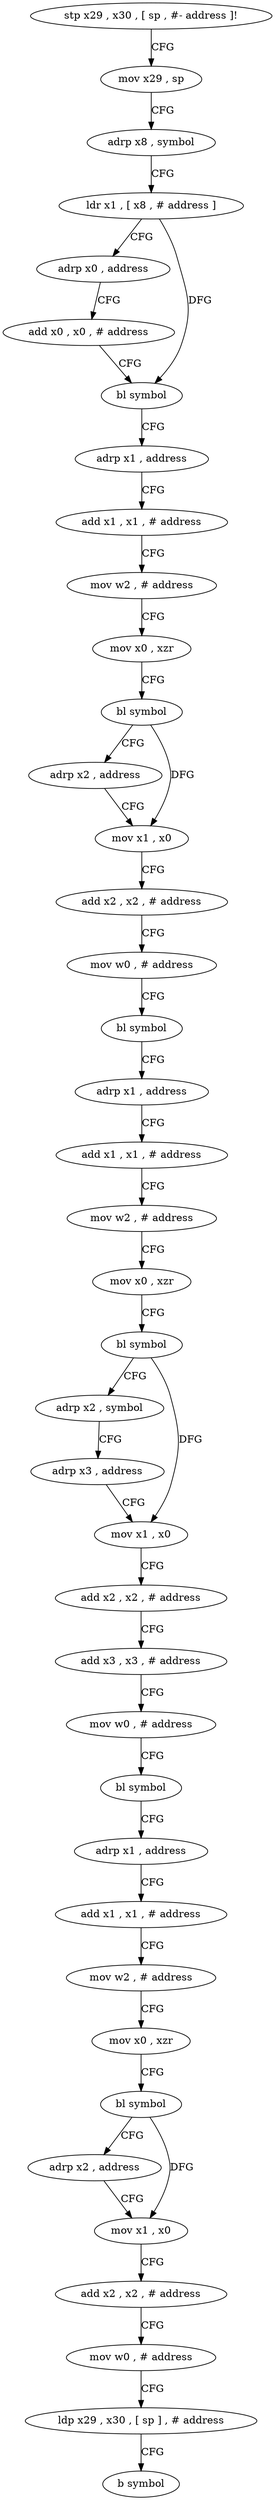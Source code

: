digraph "func" {
"4217888" [label = "stp x29 , x30 , [ sp , #- address ]!" ]
"4217892" [label = "mov x29 , sp" ]
"4217896" [label = "adrp x8 , symbol" ]
"4217900" [label = "ldr x1 , [ x8 , # address ]" ]
"4217904" [label = "adrp x0 , address" ]
"4217908" [label = "add x0 , x0 , # address" ]
"4217912" [label = "bl symbol" ]
"4217916" [label = "adrp x1 , address" ]
"4217920" [label = "add x1 , x1 , # address" ]
"4217924" [label = "mov w2 , # address" ]
"4217928" [label = "mov x0 , xzr" ]
"4217932" [label = "bl symbol" ]
"4217936" [label = "adrp x2 , address" ]
"4217940" [label = "mov x1 , x0" ]
"4217944" [label = "add x2 , x2 , # address" ]
"4217948" [label = "mov w0 , # address" ]
"4217952" [label = "bl symbol" ]
"4217956" [label = "adrp x1 , address" ]
"4217960" [label = "add x1 , x1 , # address" ]
"4217964" [label = "mov w2 , # address" ]
"4217968" [label = "mov x0 , xzr" ]
"4217972" [label = "bl symbol" ]
"4217976" [label = "adrp x2 , symbol" ]
"4217980" [label = "adrp x3 , address" ]
"4217984" [label = "mov x1 , x0" ]
"4217988" [label = "add x2 , x2 , # address" ]
"4217992" [label = "add x3 , x3 , # address" ]
"4217996" [label = "mov w0 , # address" ]
"4218000" [label = "bl symbol" ]
"4218004" [label = "adrp x1 , address" ]
"4218008" [label = "add x1 , x1 , # address" ]
"4218012" [label = "mov w2 , # address" ]
"4218016" [label = "mov x0 , xzr" ]
"4218020" [label = "bl symbol" ]
"4218024" [label = "adrp x2 , address" ]
"4218028" [label = "mov x1 , x0" ]
"4218032" [label = "add x2 , x2 , # address" ]
"4218036" [label = "mov w0 , # address" ]
"4218040" [label = "ldp x29 , x30 , [ sp ] , # address" ]
"4218044" [label = "b symbol" ]
"4217888" -> "4217892" [ label = "CFG" ]
"4217892" -> "4217896" [ label = "CFG" ]
"4217896" -> "4217900" [ label = "CFG" ]
"4217900" -> "4217904" [ label = "CFG" ]
"4217900" -> "4217912" [ label = "DFG" ]
"4217904" -> "4217908" [ label = "CFG" ]
"4217908" -> "4217912" [ label = "CFG" ]
"4217912" -> "4217916" [ label = "CFG" ]
"4217916" -> "4217920" [ label = "CFG" ]
"4217920" -> "4217924" [ label = "CFG" ]
"4217924" -> "4217928" [ label = "CFG" ]
"4217928" -> "4217932" [ label = "CFG" ]
"4217932" -> "4217936" [ label = "CFG" ]
"4217932" -> "4217940" [ label = "DFG" ]
"4217936" -> "4217940" [ label = "CFG" ]
"4217940" -> "4217944" [ label = "CFG" ]
"4217944" -> "4217948" [ label = "CFG" ]
"4217948" -> "4217952" [ label = "CFG" ]
"4217952" -> "4217956" [ label = "CFG" ]
"4217956" -> "4217960" [ label = "CFG" ]
"4217960" -> "4217964" [ label = "CFG" ]
"4217964" -> "4217968" [ label = "CFG" ]
"4217968" -> "4217972" [ label = "CFG" ]
"4217972" -> "4217976" [ label = "CFG" ]
"4217972" -> "4217984" [ label = "DFG" ]
"4217976" -> "4217980" [ label = "CFG" ]
"4217980" -> "4217984" [ label = "CFG" ]
"4217984" -> "4217988" [ label = "CFG" ]
"4217988" -> "4217992" [ label = "CFG" ]
"4217992" -> "4217996" [ label = "CFG" ]
"4217996" -> "4218000" [ label = "CFG" ]
"4218000" -> "4218004" [ label = "CFG" ]
"4218004" -> "4218008" [ label = "CFG" ]
"4218008" -> "4218012" [ label = "CFG" ]
"4218012" -> "4218016" [ label = "CFG" ]
"4218016" -> "4218020" [ label = "CFG" ]
"4218020" -> "4218024" [ label = "CFG" ]
"4218020" -> "4218028" [ label = "DFG" ]
"4218024" -> "4218028" [ label = "CFG" ]
"4218028" -> "4218032" [ label = "CFG" ]
"4218032" -> "4218036" [ label = "CFG" ]
"4218036" -> "4218040" [ label = "CFG" ]
"4218040" -> "4218044" [ label = "CFG" ]
}
